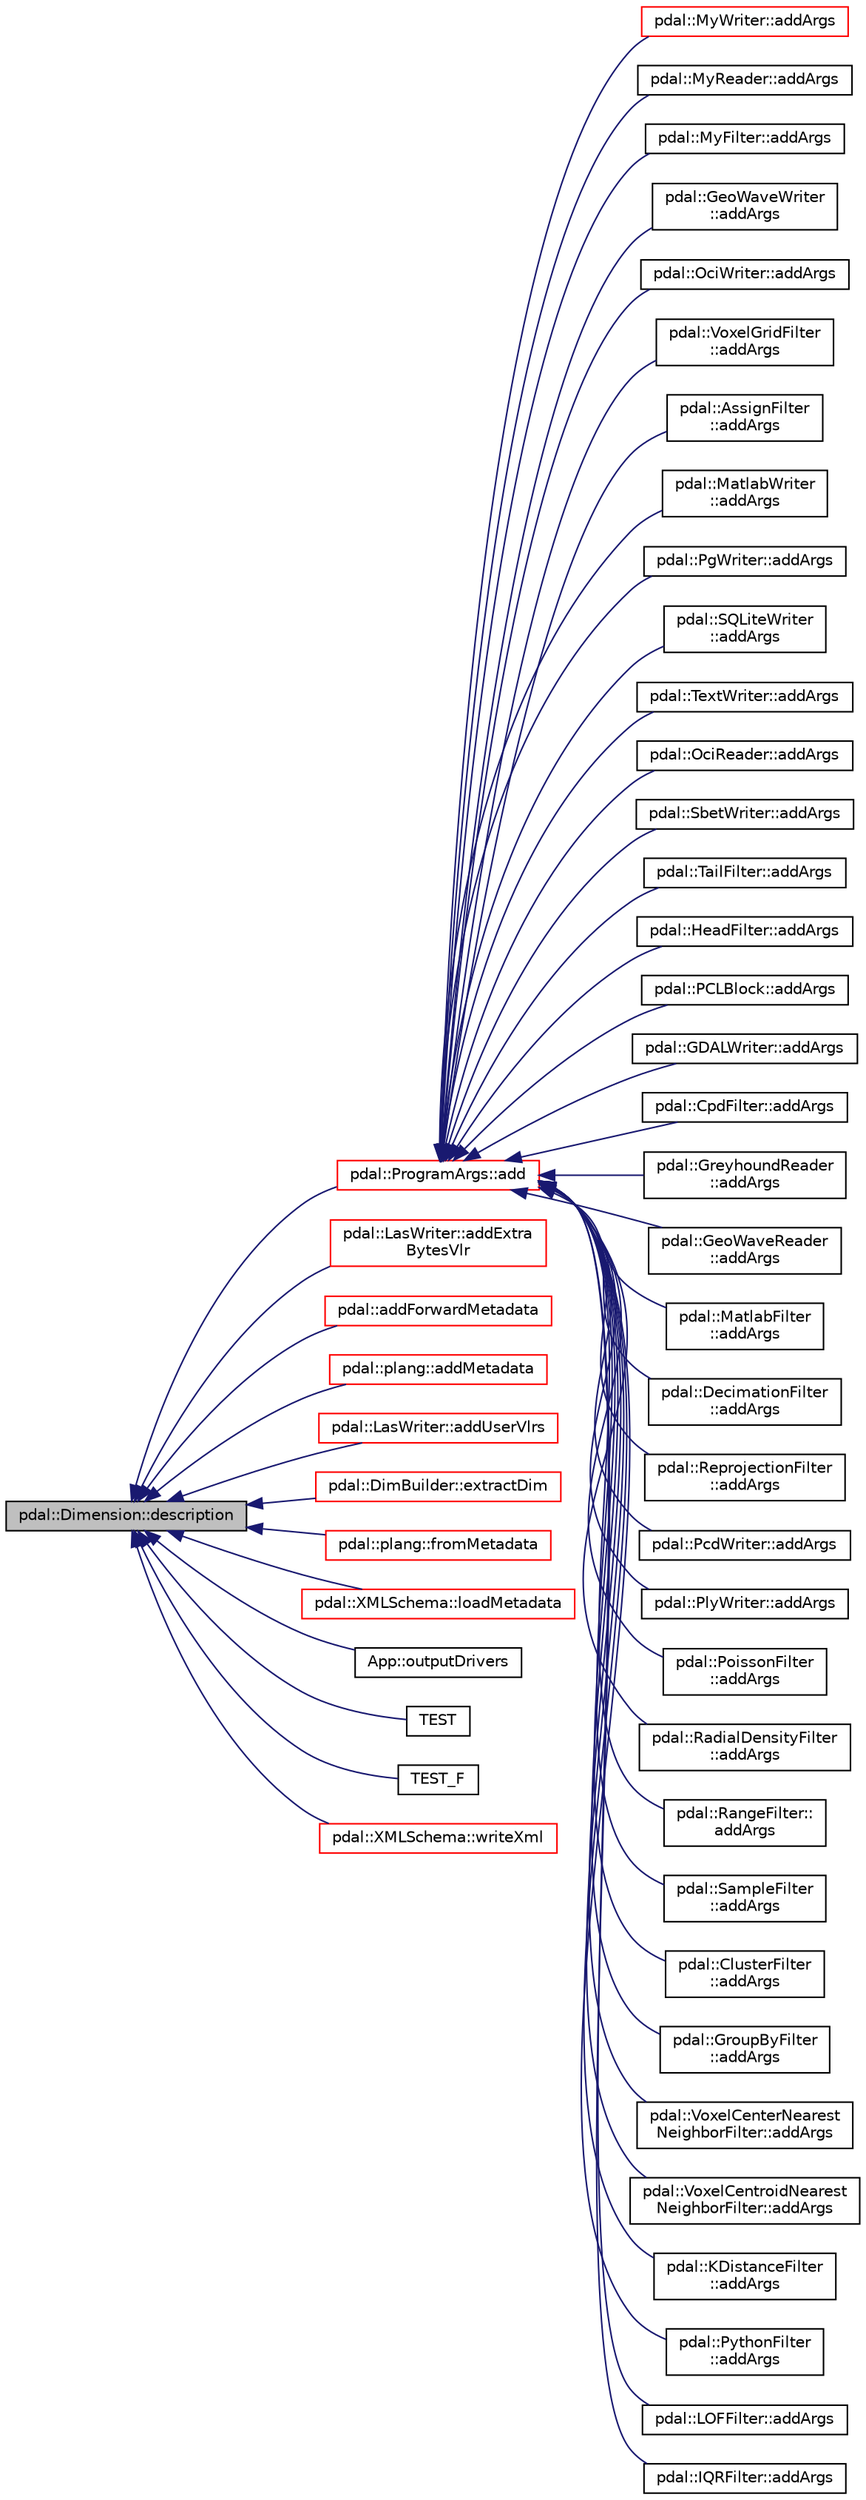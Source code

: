 digraph "pdal::Dimension::description"
{
  edge [fontname="Helvetica",fontsize="10",labelfontname="Helvetica",labelfontsize="10"];
  node [fontname="Helvetica",fontsize="10",shape=record];
  rankdir="LR";
  Node1 [label="pdal::Dimension::description",height=0.2,width=0.4,color="black", fillcolor="grey75", style="filled", fontcolor="black"];
  Node1 -> Node2 [dir="back",color="midnightblue",fontsize="10",style="solid",fontname="Helvetica"];
  Node2 [label="pdal::ProgramArgs::add",height=0.2,width=0.4,color="red", fillcolor="white", style="filled",URL="$classpdal_1_1ProgramArgs.html#a9f773618ed928e9cef78aa1bf8278784"];
  Node2 -> Node3 [dir="back",color="midnightblue",fontsize="10",style="solid",fontname="Helvetica"];
  Node3 [label="pdal::MyWriter::addArgs",height=0.2,width=0.4,color="red", fillcolor="white", style="filled",URL="$classpdal_1_1MyWriter.html#a891a1f7bd8efe957ac4dff3ca8fae1dd"];
  Node2 -> Node4 [dir="back",color="midnightblue",fontsize="10",style="solid",fontname="Helvetica"];
  Node4 [label="pdal::MyReader::addArgs",height=0.2,width=0.4,color="black", fillcolor="white", style="filled",URL="$classpdal_1_1MyReader.html#aeeb90f91d5a0792cb52e64d747c99312"];
  Node2 -> Node5 [dir="back",color="midnightblue",fontsize="10",style="solid",fontname="Helvetica"];
  Node5 [label="pdal::MyFilter::addArgs",height=0.2,width=0.4,color="black", fillcolor="white", style="filled",URL="$classpdal_1_1MyFilter.html#a54ecf70270c580495c021cc118d670a1"];
  Node2 -> Node6 [dir="back",color="midnightblue",fontsize="10",style="solid",fontname="Helvetica"];
  Node6 [label="pdal::GeoWaveWriter\l::addArgs",height=0.2,width=0.4,color="black", fillcolor="white", style="filled",URL="$classpdal_1_1GeoWaveWriter.html#a828fef30862af2e7e98af6a98b90fd77"];
  Node2 -> Node7 [dir="back",color="midnightblue",fontsize="10",style="solid",fontname="Helvetica"];
  Node7 [label="pdal::OciWriter::addArgs",height=0.2,width=0.4,color="black", fillcolor="white", style="filled",URL="$classpdal_1_1OciWriter.html#a3ad1736ab0b0883131469e168bc20e0c"];
  Node2 -> Node8 [dir="back",color="midnightblue",fontsize="10",style="solid",fontname="Helvetica"];
  Node8 [label="pdal::VoxelGridFilter\l::addArgs",height=0.2,width=0.4,color="black", fillcolor="white", style="filled",URL="$classpdal_1_1VoxelGridFilter.html#ac6545940773c420d23f5d04a484652cc"];
  Node2 -> Node9 [dir="back",color="midnightblue",fontsize="10",style="solid",fontname="Helvetica"];
  Node9 [label="pdal::AssignFilter\l::addArgs",height=0.2,width=0.4,color="black", fillcolor="white", style="filled",URL="$classpdal_1_1AssignFilter.html#abfbc2ad4dc01a63e9cb6c5f6f74fcb70"];
  Node2 -> Node10 [dir="back",color="midnightblue",fontsize="10",style="solid",fontname="Helvetica"];
  Node10 [label="pdal::MatlabWriter\l::addArgs",height=0.2,width=0.4,color="black", fillcolor="white", style="filled",URL="$classpdal_1_1MatlabWriter.html#aaccde3a16ab253c5d984418c0716aa3f"];
  Node2 -> Node11 [dir="back",color="midnightblue",fontsize="10",style="solid",fontname="Helvetica"];
  Node11 [label="pdal::PgWriter::addArgs",height=0.2,width=0.4,color="black", fillcolor="white", style="filled",URL="$classpdal_1_1PgWriter.html#a9736bf20a885e54cef4cc63bb0c44433"];
  Node2 -> Node12 [dir="back",color="midnightblue",fontsize="10",style="solid",fontname="Helvetica"];
  Node12 [label="pdal::SQLiteWriter\l::addArgs",height=0.2,width=0.4,color="black", fillcolor="white", style="filled",URL="$classpdal_1_1SQLiteWriter.html#afb6937456aad4fabd8ad6726fb10720d"];
  Node2 -> Node13 [dir="back",color="midnightblue",fontsize="10",style="solid",fontname="Helvetica"];
  Node13 [label="pdal::TextWriter::addArgs",height=0.2,width=0.4,color="black", fillcolor="white", style="filled",URL="$classpdal_1_1TextWriter.html#a38a99890c59530c676f575863589475f"];
  Node2 -> Node14 [dir="back",color="midnightblue",fontsize="10",style="solid",fontname="Helvetica"];
  Node14 [label="pdal::OciReader::addArgs",height=0.2,width=0.4,color="black", fillcolor="white", style="filled",URL="$classpdal_1_1OciReader.html#a7341215a10b95c0c126f6ef4932cb81d"];
  Node2 -> Node15 [dir="back",color="midnightblue",fontsize="10",style="solid",fontname="Helvetica"];
  Node15 [label="pdal::SbetWriter::addArgs",height=0.2,width=0.4,color="black", fillcolor="white", style="filled",URL="$classpdal_1_1SbetWriter.html#a7995567b968bd920287823aedd4f48d6"];
  Node2 -> Node16 [dir="back",color="midnightblue",fontsize="10",style="solid",fontname="Helvetica"];
  Node16 [label="pdal::TailFilter::addArgs",height=0.2,width=0.4,color="black", fillcolor="white", style="filled",URL="$classpdal_1_1TailFilter.html#a96a8f2f8c33da3a4ebffbd227ca30aeb"];
  Node2 -> Node17 [dir="back",color="midnightblue",fontsize="10",style="solid",fontname="Helvetica"];
  Node17 [label="pdal::HeadFilter::addArgs",height=0.2,width=0.4,color="black", fillcolor="white", style="filled",URL="$classpdal_1_1HeadFilter.html#a59e899acbd95953be212de1795c7cec8"];
  Node2 -> Node18 [dir="back",color="midnightblue",fontsize="10",style="solid",fontname="Helvetica"];
  Node18 [label="pdal::PCLBlock::addArgs",height=0.2,width=0.4,color="black", fillcolor="white", style="filled",URL="$classpdal_1_1PCLBlock.html#abb6a620f6cdcd2852c7b8df191845ea3"];
  Node2 -> Node19 [dir="back",color="midnightblue",fontsize="10",style="solid",fontname="Helvetica"];
  Node19 [label="pdal::GDALWriter::addArgs",height=0.2,width=0.4,color="black", fillcolor="white", style="filled",URL="$classpdal_1_1GDALWriter.html#a5cf2d1d4fe7d03666b97f28502c8fad1"];
  Node2 -> Node20 [dir="back",color="midnightblue",fontsize="10",style="solid",fontname="Helvetica"];
  Node20 [label="pdal::CpdFilter::addArgs",height=0.2,width=0.4,color="black", fillcolor="white", style="filled",URL="$classpdal_1_1CpdFilter.html#ad64c427e0a83f01225e8c2484e3a7500"];
  Node2 -> Node21 [dir="back",color="midnightblue",fontsize="10",style="solid",fontname="Helvetica"];
  Node21 [label="pdal::GreyhoundReader\l::addArgs",height=0.2,width=0.4,color="black", fillcolor="white", style="filled",URL="$classpdal_1_1GreyhoundReader.html#a95c5f1a1326196e13e695a072601e6c8"];
  Node2 -> Node22 [dir="back",color="midnightblue",fontsize="10",style="solid",fontname="Helvetica"];
  Node22 [label="pdal::GeoWaveReader\l::addArgs",height=0.2,width=0.4,color="black", fillcolor="white", style="filled",URL="$classpdal_1_1GeoWaveReader.html#a05ac403209716de0a69b855920e1e2be"];
  Node2 -> Node23 [dir="back",color="midnightblue",fontsize="10",style="solid",fontname="Helvetica"];
  Node23 [label="pdal::MatlabFilter\l::addArgs",height=0.2,width=0.4,color="black", fillcolor="white", style="filled",URL="$classpdal_1_1MatlabFilter.html#ac369a2cce58a81659ae39bfdeba0cf8d"];
  Node2 -> Node24 [dir="back",color="midnightblue",fontsize="10",style="solid",fontname="Helvetica"];
  Node24 [label="pdal::DecimationFilter\l::addArgs",height=0.2,width=0.4,color="black", fillcolor="white", style="filled",URL="$classpdal_1_1DecimationFilter.html#a0ec092bb4527f66e0fa8e4cb2596d695"];
  Node2 -> Node25 [dir="back",color="midnightblue",fontsize="10",style="solid",fontname="Helvetica"];
  Node25 [label="pdal::ReprojectionFilter\l::addArgs",height=0.2,width=0.4,color="black", fillcolor="white", style="filled",URL="$classpdal_1_1ReprojectionFilter.html#aa1531594896819e93ca259c7f0550b2d"];
  Node2 -> Node26 [dir="back",color="midnightblue",fontsize="10",style="solid",fontname="Helvetica"];
  Node26 [label="pdal::PcdWriter::addArgs",height=0.2,width=0.4,color="black", fillcolor="white", style="filled",URL="$classpdal_1_1PcdWriter.html#afc32a312bd36bb5ea544ca293dca2837"];
  Node2 -> Node27 [dir="back",color="midnightblue",fontsize="10",style="solid",fontname="Helvetica"];
  Node27 [label="pdal::PlyWriter::addArgs",height=0.2,width=0.4,color="black", fillcolor="white", style="filled",URL="$classpdal_1_1PlyWriter.html#a51b6339ca095792bd2e02efb7ba13a6a"];
  Node2 -> Node28 [dir="back",color="midnightblue",fontsize="10",style="solid",fontname="Helvetica"];
  Node28 [label="pdal::PoissonFilter\l::addArgs",height=0.2,width=0.4,color="black", fillcolor="white", style="filled",URL="$classpdal_1_1PoissonFilter.html#ad9ca3c3c2287fcc039737f1adf607281"];
  Node2 -> Node29 [dir="back",color="midnightblue",fontsize="10",style="solid",fontname="Helvetica"];
  Node29 [label="pdal::RadialDensityFilter\l::addArgs",height=0.2,width=0.4,color="black", fillcolor="white", style="filled",URL="$classpdal_1_1RadialDensityFilter.html#af9d728445517a342c506dfc839b1d788"];
  Node2 -> Node30 [dir="back",color="midnightblue",fontsize="10",style="solid",fontname="Helvetica"];
  Node30 [label="pdal::RangeFilter::\laddArgs",height=0.2,width=0.4,color="black", fillcolor="white", style="filled",URL="$classpdal_1_1RangeFilter.html#a85e49eeac4de7ca49b1b18e8bb123090"];
  Node2 -> Node31 [dir="back",color="midnightblue",fontsize="10",style="solid",fontname="Helvetica"];
  Node31 [label="pdal::SampleFilter\l::addArgs",height=0.2,width=0.4,color="black", fillcolor="white", style="filled",URL="$classpdal_1_1SampleFilter.html#a22759ef19d642aa433d7643d77e0b903"];
  Node2 -> Node32 [dir="back",color="midnightblue",fontsize="10",style="solid",fontname="Helvetica"];
  Node32 [label="pdal::ClusterFilter\l::addArgs",height=0.2,width=0.4,color="black", fillcolor="white", style="filled",URL="$classpdal_1_1ClusterFilter.html#a339ec21b683cc5a0b2bfd950f637a590"];
  Node2 -> Node33 [dir="back",color="midnightblue",fontsize="10",style="solid",fontname="Helvetica"];
  Node33 [label="pdal::GroupByFilter\l::addArgs",height=0.2,width=0.4,color="black", fillcolor="white", style="filled",URL="$classpdal_1_1GroupByFilter.html#af94b5ea3d79d2017168bde55bb11c181"];
  Node2 -> Node34 [dir="back",color="midnightblue",fontsize="10",style="solid",fontname="Helvetica"];
  Node34 [label="pdal::VoxelCenterNearest\lNeighborFilter::addArgs",height=0.2,width=0.4,color="black", fillcolor="white", style="filled",URL="$classpdal_1_1VoxelCenterNearestNeighborFilter.html#af33198add437d88422d67b8700067960"];
  Node2 -> Node35 [dir="back",color="midnightblue",fontsize="10",style="solid",fontname="Helvetica"];
  Node35 [label="pdal::VoxelCentroidNearest\lNeighborFilter::addArgs",height=0.2,width=0.4,color="black", fillcolor="white", style="filled",URL="$classpdal_1_1VoxelCentroidNearestNeighborFilter.html#a380bedd4f32b4b8a7166d3f932ce6cb1"];
  Node2 -> Node36 [dir="back",color="midnightblue",fontsize="10",style="solid",fontname="Helvetica"];
  Node36 [label="pdal::KDistanceFilter\l::addArgs",height=0.2,width=0.4,color="black", fillcolor="white", style="filled",URL="$classpdal_1_1KDistanceFilter.html#ab27da4e8558faf30259adcbf4ad27797"];
  Node2 -> Node37 [dir="back",color="midnightblue",fontsize="10",style="solid",fontname="Helvetica"];
  Node37 [label="pdal::PythonFilter\l::addArgs",height=0.2,width=0.4,color="black", fillcolor="white", style="filled",URL="$classpdal_1_1PythonFilter.html#a72937f011e541e1d175227dc2ad5753d"];
  Node2 -> Node38 [dir="back",color="midnightblue",fontsize="10",style="solid",fontname="Helvetica"];
  Node38 [label="pdal::LOFFilter::addArgs",height=0.2,width=0.4,color="black", fillcolor="white", style="filled",URL="$classpdal_1_1LOFFilter.html#a9911e6b26d18b305702851bffc02dae5"];
  Node2 -> Node39 [dir="back",color="midnightblue",fontsize="10",style="solid",fontname="Helvetica"];
  Node39 [label="pdal::IQRFilter::addArgs",height=0.2,width=0.4,color="black", fillcolor="white", style="filled",URL="$classpdal_1_1IQRFilter.html#ac43c4f3e693a7a3e2255416f5ee5f365"];
  Node1 -> Node40 [dir="back",color="midnightblue",fontsize="10",style="solid",fontname="Helvetica"];
  Node40 [label="pdal::LasWriter::addExtra\lBytesVlr",height=0.2,width=0.4,color="red", fillcolor="white", style="filled",URL="$classpdal_1_1LasWriter.html#a27652d39c59f2b21099e787f1dce7686"];
  Node1 -> Node41 [dir="back",color="midnightblue",fontsize="10",style="solid",fontname="Helvetica"];
  Node41 [label="pdal::addForwardMetadata",height=0.2,width=0.4,color="red", fillcolor="white", style="filled",URL="$namespacepdal.html#a11786e6ac4fd15c32dea2febd0c4cb61"];
  Node1 -> Node42 [dir="back",color="midnightblue",fontsize="10",style="solid",fontname="Helvetica"];
  Node42 [label="pdal::plang::addMetadata",height=0.2,width=0.4,color="red", fillcolor="white", style="filled",URL="$namespacepdal_1_1plang.html#a347812e81fc1e69ef7780226acdc8a7a"];
  Node1 -> Node43 [dir="back",color="midnightblue",fontsize="10",style="solid",fontname="Helvetica"];
  Node43 [label="pdal::LasWriter::addUserVlrs",height=0.2,width=0.4,color="red", fillcolor="white", style="filled",URL="$classpdal_1_1LasWriter.html#acd9544d91246e45871281c600e414281"];
  Node1 -> Node44 [dir="back",color="midnightblue",fontsize="10",style="solid",fontname="Helvetica"];
  Node44 [label="pdal::DimBuilder::extractDim",height=0.2,width=0.4,color="red", fillcolor="white", style="filled",URL="$classpdal_1_1DimBuilder.html#a51bc21469f4546a9d5152f725ae41345"];
  Node1 -> Node45 [dir="back",color="midnightblue",fontsize="10",style="solid",fontname="Helvetica"];
  Node45 [label="pdal::plang::fromMetadata",height=0.2,width=0.4,color="red", fillcolor="white", style="filled",URL="$namespacepdal_1_1plang.html#aadb0654c8e74d07ceb868c94f430f94a"];
  Node1 -> Node46 [dir="back",color="midnightblue",fontsize="10",style="solid",fontname="Helvetica"];
  Node46 [label="pdal::XMLSchema::loadMetadata",height=0.2,width=0.4,color="red", fillcolor="white", style="filled",URL="$classpdal_1_1XMLSchema.html#a29fd5e093336d6fbaa100b80201b955b"];
  Node1 -> Node47 [dir="back",color="midnightblue",fontsize="10",style="solid",fontname="Helvetica"];
  Node47 [label="App::outputDrivers",height=0.2,width=0.4,color="black", fillcolor="white", style="filled",URL="$classApp.html#a1577860a48c9cef4fe5f669480cac388"];
  Node1 -> Node48 [dir="back",color="midnightblue",fontsize="10",style="solid",fontname="Helvetica"];
  Node48 [label="TEST",height=0.2,width=0.4,color="black", fillcolor="white", style="filled",URL="$MatlabFilterTest_8cpp.html#a76bd2af4b8a983b9747ad670a28375ac"];
  Node1 -> Node49 [dir="back",color="midnightblue",fontsize="10",style="solid",fontname="Helvetica"];
  Node49 [label="TEST_F",height=0.2,width=0.4,color="black", fillcolor="white", style="filled",URL="$PythonFilterTest_8cpp.html#a537375e83d3b6d411a71b752507be7c5"];
  Node1 -> Node50 [dir="back",color="midnightblue",fontsize="10",style="solid",fontname="Helvetica"];
  Node50 [label="pdal::XMLSchema::writeXml",height=0.2,width=0.4,color="red", fillcolor="white", style="filled",URL="$classpdal_1_1XMLSchema.html#a9148f9295b75c3db5f6fed865ccf90f6"];
}
